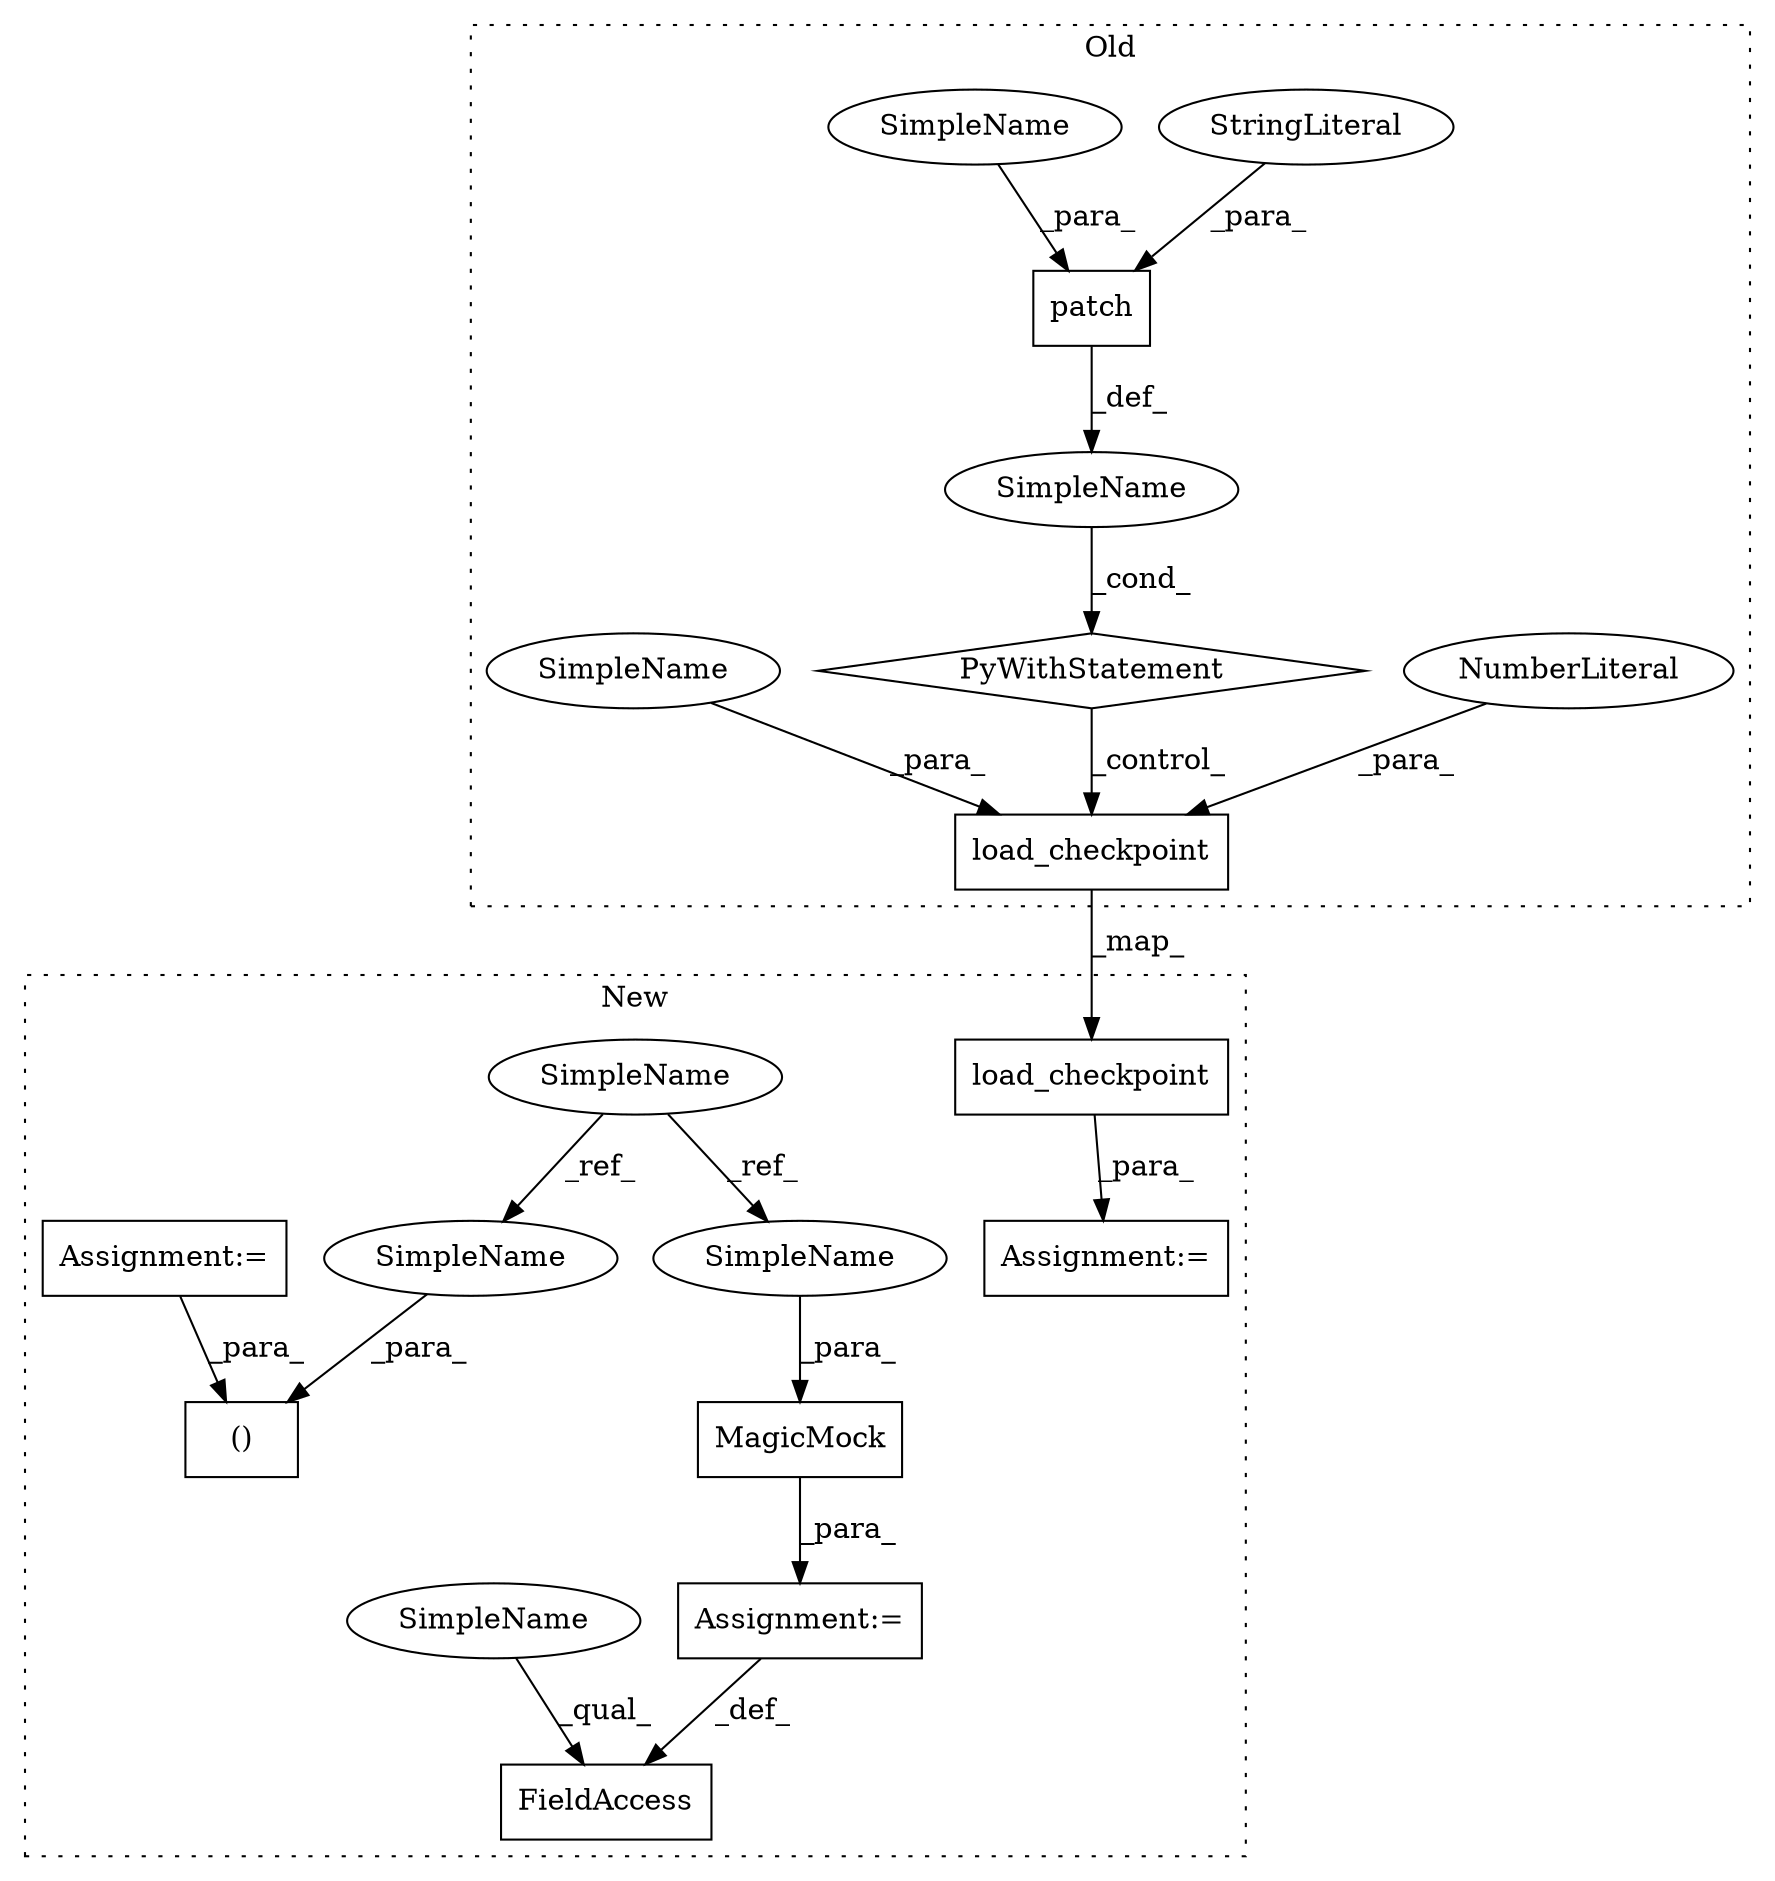 digraph G {
subgraph cluster0 {
1 [label="load_checkpoint" a="32" s="4141,4198" l="16,1" shape="box"];
5 [label="NumberLiteral" a="34" s="4190" l="3" shape="ellipse"];
11 [label="patch" a="32" s="4056,4111" l="6,1" shape="box"];
12 [label="SimpleName" a="42" s="" l="" shape="ellipse"];
13 [label="PyWithStatement" a="104" s="4046,4112" l="10,2" shape="diamond"];
14 [label="StringLiteral" a="45" s="4062" l="39" shape="ellipse"];
17 [label="SimpleName" a="42" s="4102" l="9" shape="ellipse"];
18 [label="SimpleName" a="42" s="4180" l="9" shape="ellipse"];
label = "Old";
style="dotted";
}
subgraph cluster1 {
2 [label="load_checkpoint" a="32" s="4154,4192" l="16,1" shape="box"];
3 [label="Assignment:=" a="7" s="4135" l="2" shape="box"];
4 [label="FieldAccess" a="22" s="4050" l="26" shape="box"];
6 [label="MagicMock" a="32" s="4077,4096" l="10,1" shape="box"];
7 [label="Assignment:=" a="7" s="4076" l="1" shape="box"];
8 [label="SimpleName" a="42" s="3851" l="9" shape="ellipse"];
9 [label="()" a="106" s="4112" l="23" shape="box"];
10 [label="Assignment:=" a="7" s="3899" l="1" shape="box"];
15 [label="SimpleName" a="42" s="4087" l="9" shape="ellipse"];
16 [label="SimpleName" a="42" s="4126" l="9" shape="ellipse"];
19 [label="SimpleName" a="42" s="4050" l="7" shape="ellipse"];
label = "New";
style="dotted";
}
1 -> 2 [label="_map_"];
2 -> 3 [label="_para_"];
5 -> 1 [label="_para_"];
6 -> 7 [label="_para_"];
7 -> 4 [label="_def_"];
8 -> 16 [label="_ref_"];
8 -> 15 [label="_ref_"];
10 -> 9 [label="_para_"];
11 -> 12 [label="_def_"];
12 -> 13 [label="_cond_"];
13 -> 1 [label="_control_"];
14 -> 11 [label="_para_"];
15 -> 6 [label="_para_"];
16 -> 9 [label="_para_"];
17 -> 11 [label="_para_"];
18 -> 1 [label="_para_"];
19 -> 4 [label="_qual_"];
}